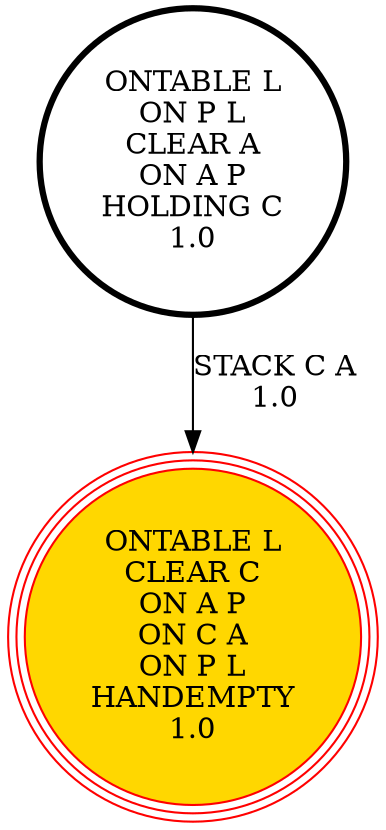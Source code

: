 digraph {
"ONTABLE L\nON P L\nCLEAR A\nON A P\nHOLDING C\n1.0\n" -> "ONTABLE L\nCLEAR C\nON A P\nON C A\nON P L\nHANDEMPTY\n1.0\n"[label="STACK C A\n1.0\n"];
"ONTABLE L\nCLEAR C\nON A P\nON C A\nON P L\nHANDEMPTY\n1.0\n" [shape=circle, style=filled color=red, fillcolor=gold, peripheries=3];
"ONTABLE L\nCLEAR C\nON A P\nON C A\nON P L\nHANDEMPTY\n1.0\n" [shape=circle, style=filled color=red, fillcolor=gold, peripheries=3];
"ONTABLE L\nON P L\nCLEAR A\nON A P\nHOLDING C\n1.0\n" [shape=circle, penwidth=3];
}
